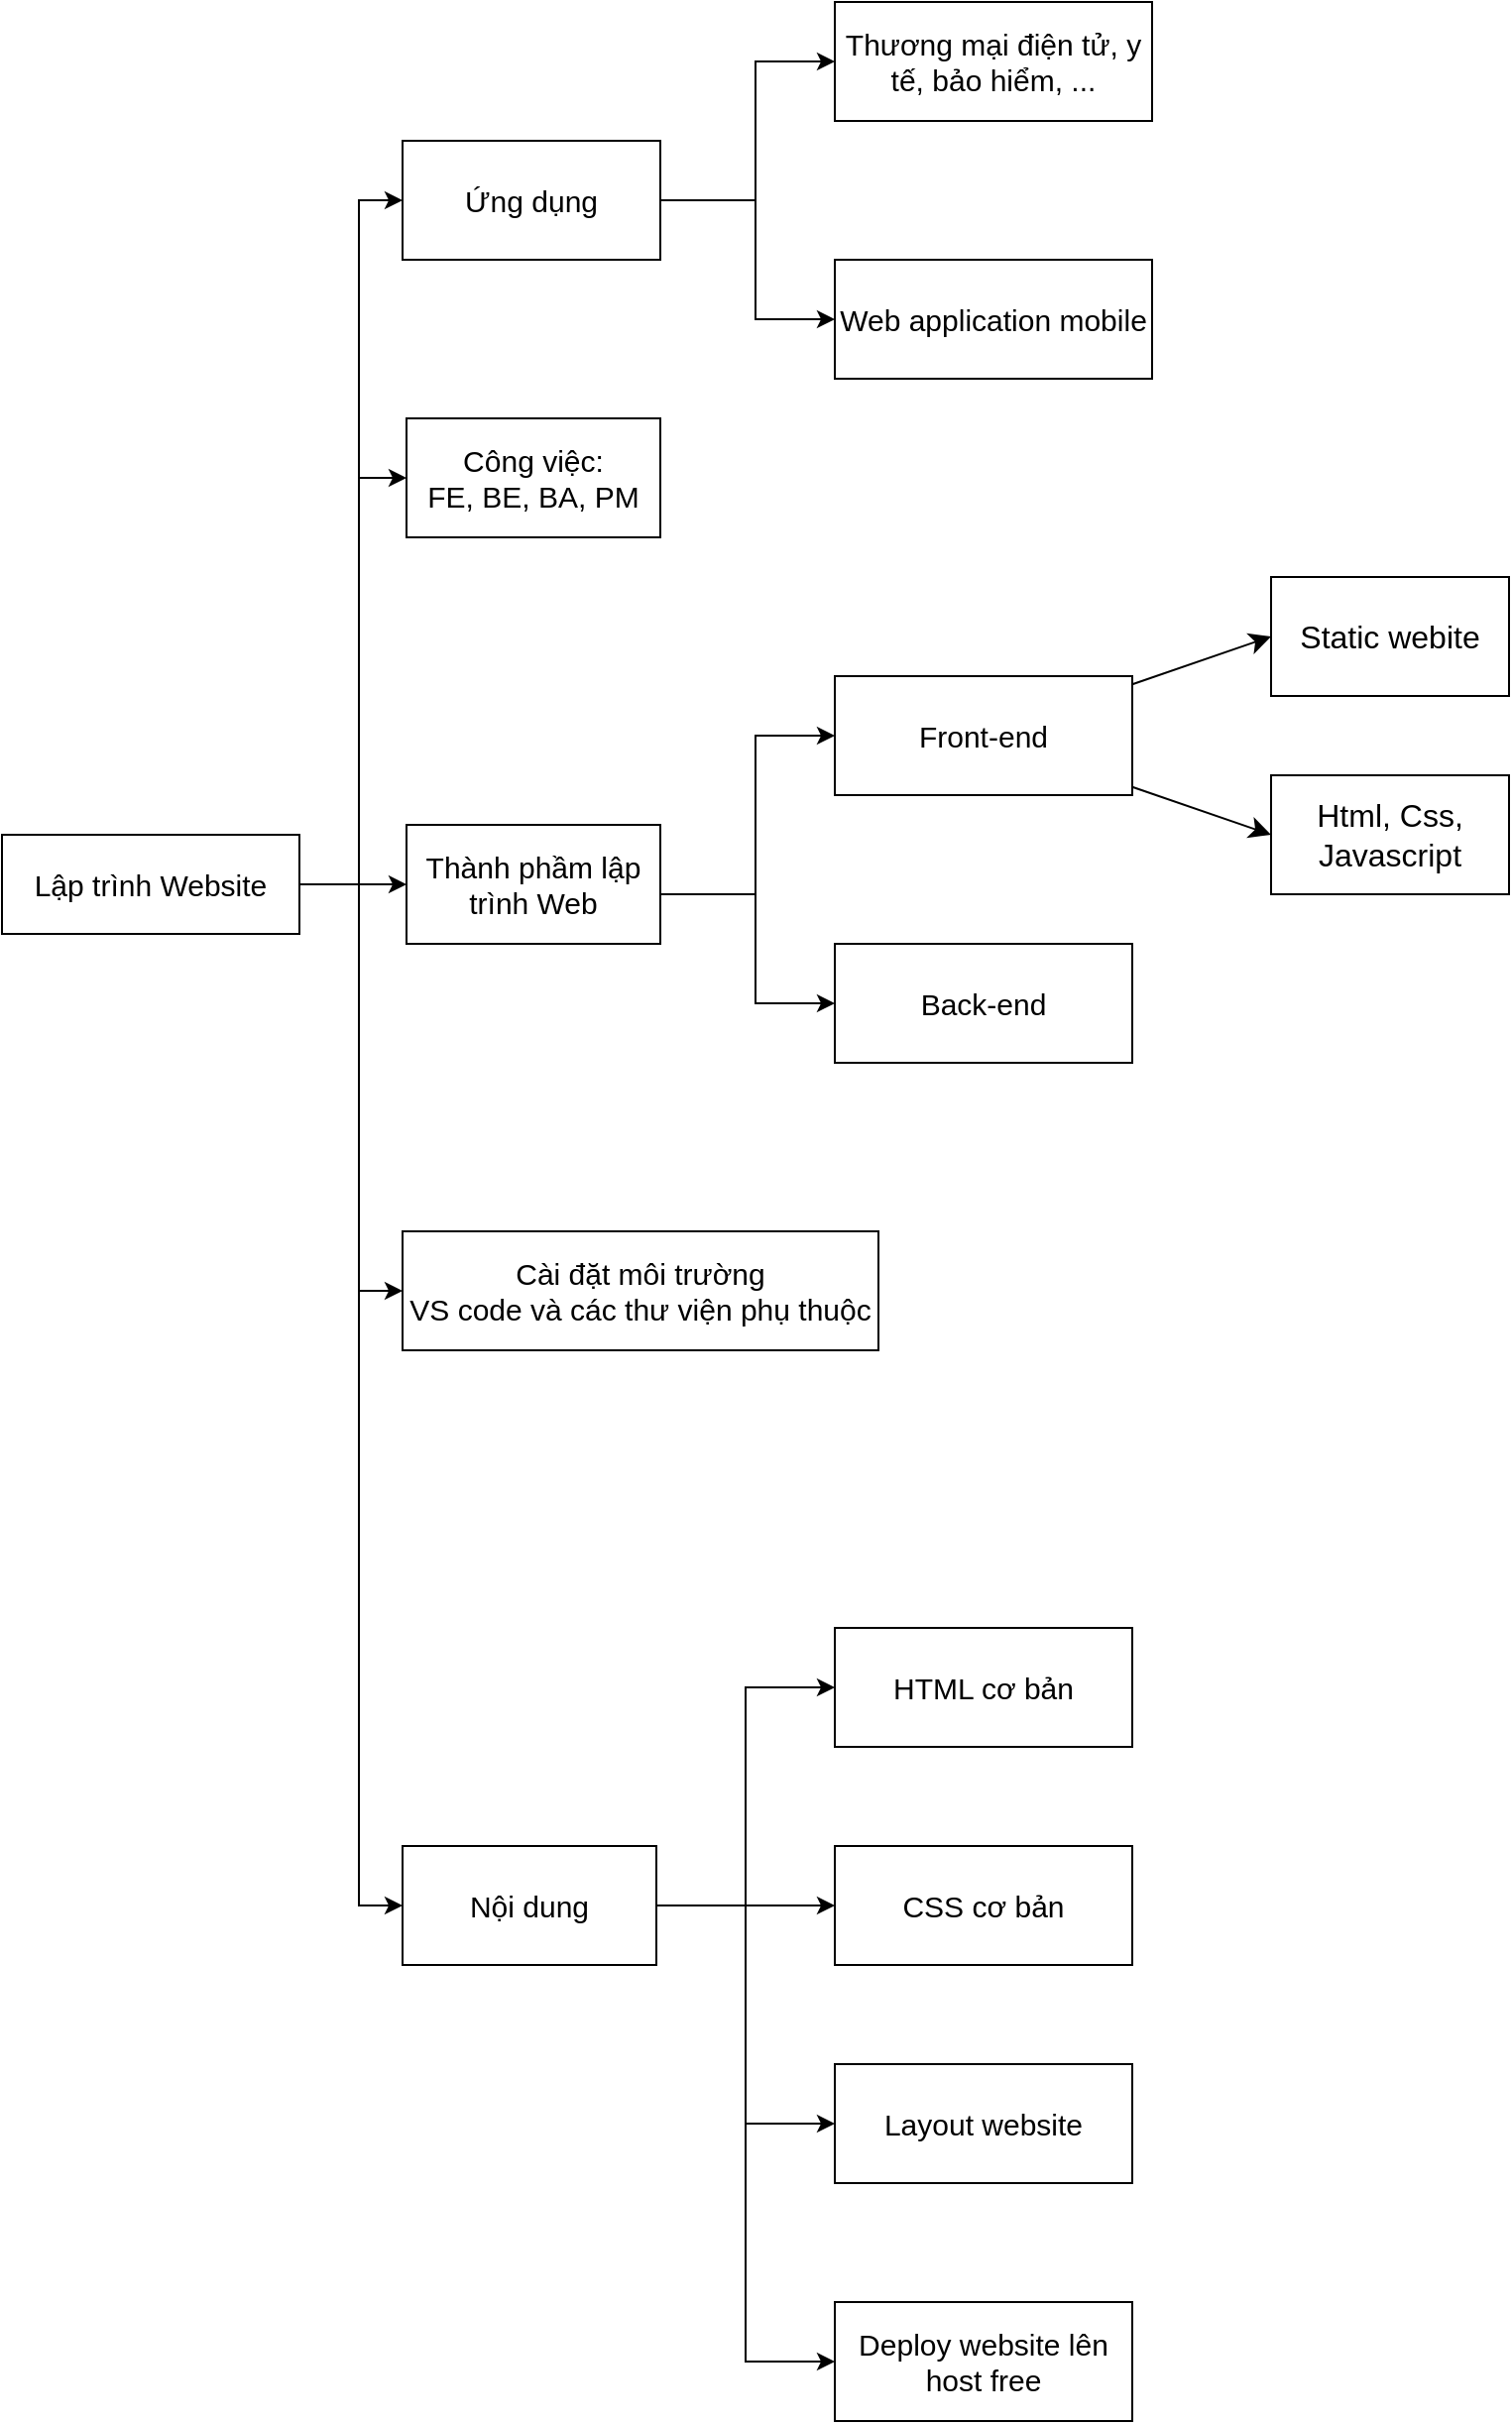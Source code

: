 <mxfile version="22.1.7" type="google">
  <diagram name="Page-1" id="9BMTf9uxNBSuhy0oKDXC">
    <mxGraphModel grid="1" page="1" gridSize="10" guides="1" tooltips="1" connect="1" arrows="1" fold="1" pageScale="1" pageWidth="850" pageHeight="1100" math="0" shadow="0">
      <root>
        <mxCell id="0" />
        <mxCell id="1" parent="0" />
        <mxCell id="5DguZ6diYUzxBe4SPTUC-3" style="edgeStyle=orthogonalEdgeStyle;rounded=0;orthogonalLoop=1;jettySize=auto;html=1;entryX=0;entryY=0.5;entryDx=0;entryDy=0;fontSize=15;" edge="1" parent="1" source="5DguZ6diYUzxBe4SPTUC-1" target="5DguZ6diYUzxBe4SPTUC-2">
          <mxGeometry relative="1" as="geometry">
            <Array as="points">
              <mxPoint x="220" y="535" />
              <mxPoint x="220" y="190" />
            </Array>
          </mxGeometry>
        </mxCell>
        <mxCell id="5DguZ6diYUzxBe4SPTUC-6" style="edgeStyle=orthogonalEdgeStyle;rounded=0;orthogonalLoop=1;jettySize=auto;html=1;entryX=0;entryY=0.5;entryDx=0;entryDy=0;fontSize=15;" edge="1" parent="1" source="5DguZ6diYUzxBe4SPTUC-1" target="5DguZ6diYUzxBe4SPTUC-4">
          <mxGeometry relative="1" as="geometry">
            <Array as="points">
              <mxPoint x="220" y="535" />
              <mxPoint x="220" y="330" />
            </Array>
          </mxGeometry>
        </mxCell>
        <mxCell id="5DguZ6diYUzxBe4SPTUC-7" style="edgeStyle=orthogonalEdgeStyle;rounded=0;orthogonalLoop=1;jettySize=auto;html=1;entryX=0;entryY=0.5;entryDx=0;entryDy=0;fontSize=15;" edge="1" parent="1" source="5DguZ6diYUzxBe4SPTUC-1" target="5DguZ6diYUzxBe4SPTUC-5">
          <mxGeometry relative="1" as="geometry" />
        </mxCell>
        <mxCell id="5DguZ6diYUzxBe4SPTUC-10" style="edgeStyle=orthogonalEdgeStyle;rounded=0;orthogonalLoop=1;jettySize=auto;html=1;entryX=0;entryY=0.5;entryDx=0;entryDy=0;fontSize=15;" edge="1" parent="1" source="5DguZ6diYUzxBe4SPTUC-1" target="5DguZ6diYUzxBe4SPTUC-8">
          <mxGeometry relative="1" as="geometry">
            <Array as="points">
              <mxPoint x="220" y="535" />
              <mxPoint x="220" y="740" />
            </Array>
          </mxGeometry>
        </mxCell>
        <mxCell id="U-yuAumDxN-ldxdOwmOZ-2" style="edgeStyle=orthogonalEdgeStyle;rounded=0;orthogonalLoop=1;jettySize=auto;html=1;entryX=0;entryY=0.5;entryDx=0;entryDy=0;" edge="1" parent="1" source="5DguZ6diYUzxBe4SPTUC-1" target="U-yuAumDxN-ldxdOwmOZ-3">
          <mxGeometry relative="1" as="geometry">
            <mxPoint x="242" y="900" as="targetPoint" />
            <Array as="points">
              <mxPoint x="220" y="535" />
              <mxPoint x="220" y="1050" />
            </Array>
          </mxGeometry>
        </mxCell>
        <object label="Lập trình Website" id="5DguZ6diYUzxBe4SPTUC-1">
          <mxCell style="rounded=0;whiteSpace=wrap;html=1;fontSize=15;" vertex="1" parent="1">
            <mxGeometry x="40" y="510" width="150" height="50" as="geometry" />
          </mxCell>
        </object>
        <mxCell id="NJ3WDUA73edKRcBkF9gt-3" style="edgeStyle=orthogonalEdgeStyle;rounded=0;orthogonalLoop=1;jettySize=auto;html=1;entryX=0;entryY=0.5;entryDx=0;entryDy=0;fontSize=15;" edge="1" parent="1" source="5DguZ6diYUzxBe4SPTUC-2" target="NJ3WDUA73edKRcBkF9gt-1">
          <mxGeometry relative="1" as="geometry">
            <Array as="points">
              <mxPoint x="420" y="190" />
              <mxPoint x="420" y="120" />
            </Array>
          </mxGeometry>
        </mxCell>
        <mxCell id="NJ3WDUA73edKRcBkF9gt-4" style="edgeStyle=orthogonalEdgeStyle;rounded=0;orthogonalLoop=1;jettySize=auto;html=1;entryX=0;entryY=0.5;entryDx=0;entryDy=0;fontSize=15;" edge="1" parent="1" source="5DguZ6diYUzxBe4SPTUC-2" target="NJ3WDUA73edKRcBkF9gt-2">
          <mxGeometry relative="1" as="geometry">
            <Array as="points">
              <mxPoint x="420" y="190" />
              <mxPoint x="420" y="250" />
            </Array>
          </mxGeometry>
        </mxCell>
        <mxCell id="5DguZ6diYUzxBe4SPTUC-2" value="Ứng dụng" style="rounded=0;whiteSpace=wrap;html=1;fontSize=15;" vertex="1" parent="1">
          <mxGeometry x="242" y="160" width="130" height="60" as="geometry" />
        </mxCell>
        <mxCell id="5DguZ6diYUzxBe4SPTUC-4" value="Công việc:&lt;br style=&quot;font-size: 15px;&quot;&gt;FE, BE, BA, PM" style="rounded=0;whiteSpace=wrap;html=1;fontSize=15;" vertex="1" parent="1">
          <mxGeometry x="244" y="300" width="128" height="60" as="geometry" />
        </mxCell>
        <mxCell id="NJ3WDUA73edKRcBkF9gt-8" style="edgeStyle=orthogonalEdgeStyle;rounded=0;orthogonalLoop=1;jettySize=auto;html=1;entryX=0;entryY=0.5;entryDx=0;entryDy=0;fontSize=15;" edge="1" parent="1" target="NJ3WDUA73edKRcBkF9gt-6">
          <mxGeometry relative="1" as="geometry">
            <mxPoint x="367" y="540" as="sourcePoint" />
            <mxPoint x="485" y="450" as="targetPoint" />
            <Array as="points">
              <mxPoint x="420" y="540" />
              <mxPoint x="420" y="460" />
            </Array>
          </mxGeometry>
        </mxCell>
        <mxCell id="NJ3WDUA73edKRcBkF9gt-9" style="edgeStyle=orthogonalEdgeStyle;rounded=0;orthogonalLoop=1;jettySize=auto;html=1;entryX=0;entryY=0.5;entryDx=0;entryDy=0;fontSize=15;" edge="1" parent="1" target="NJ3WDUA73edKRcBkF9gt-7">
          <mxGeometry relative="1" as="geometry">
            <mxPoint x="367" y="545" as="sourcePoint" />
            <mxPoint x="485" y="630" as="targetPoint" />
            <Array as="points">
              <mxPoint x="367" y="540" />
              <mxPoint x="420" y="540" />
              <mxPoint x="420" y="595" />
            </Array>
          </mxGeometry>
        </mxCell>
        <mxCell id="5DguZ6diYUzxBe4SPTUC-5" value="Thành phầm lập trình Web" style="rounded=0;whiteSpace=wrap;html=1;fontSize=15;" vertex="1" parent="1">
          <mxGeometry x="244" y="505" width="128" height="60" as="geometry" />
        </mxCell>
        <mxCell id="5DguZ6diYUzxBe4SPTUC-8" value="Cài đặt môi trường&lt;br style=&quot;font-size: 15px;&quot;&gt;VS code và các thư viện phụ thuộc" style="rounded=0;whiteSpace=wrap;html=1;fontSize=15;" vertex="1" parent="1">
          <mxGeometry x="242" y="710" width="240" height="60" as="geometry" />
        </mxCell>
        <mxCell id="NJ3WDUA73edKRcBkF9gt-1" value="Thương mại điện tử, y tế, bảo hiểm, ..." style="rounded=0;whiteSpace=wrap;html=1;fontSize=15;" vertex="1" parent="1">
          <mxGeometry x="460" y="90" width="160" height="60" as="geometry" />
        </mxCell>
        <mxCell id="NJ3WDUA73edKRcBkF9gt-2" value="Web application mobile" style="rounded=0;whiteSpace=wrap;html=1;fontSize=15;" vertex="1" parent="1">
          <mxGeometry x="460" y="220" width="160" height="60" as="geometry" />
        </mxCell>
        <mxCell id="yjy02ePxufmEbk2YGoJP-5" style="edgeStyle=none;curved=1;rounded=0;orthogonalLoop=1;jettySize=auto;html=1;entryX=0;entryY=0.5;entryDx=0;entryDy=0;fontSize=12;startSize=8;endSize=8;" edge="1" parent="1" source="NJ3WDUA73edKRcBkF9gt-6" target="yjy02ePxufmEbk2YGoJP-2">
          <mxGeometry relative="1" as="geometry" />
        </mxCell>
        <mxCell id="yjy02ePxufmEbk2YGoJP-7" style="edgeStyle=none;curved=1;rounded=0;orthogonalLoop=1;jettySize=auto;html=1;entryX=0;entryY=0.5;entryDx=0;entryDy=0;fontSize=12;startSize=8;endSize=8;" edge="1" parent="1" source="NJ3WDUA73edKRcBkF9gt-6" target="yjy02ePxufmEbk2YGoJP-3">
          <mxGeometry relative="1" as="geometry" />
        </mxCell>
        <mxCell id="NJ3WDUA73edKRcBkF9gt-6" value="Front-end" style="rounded=0;whiteSpace=wrap;html=1;fontSize=15;" vertex="1" parent="1">
          <mxGeometry x="460" y="430" width="150" height="60" as="geometry" />
        </mxCell>
        <mxCell id="NJ3WDUA73edKRcBkF9gt-7" value="Back-end" style="rounded=0;whiteSpace=wrap;html=1;fontSize=15;" vertex="1" parent="1">
          <mxGeometry x="460" y="565" width="150" height="60" as="geometry" />
        </mxCell>
        <mxCell id="yjy02ePxufmEbk2YGoJP-2" value="Static webite" style="rounded=0;whiteSpace=wrap;html=1;fontSize=16;" vertex="1" parent="1">
          <mxGeometry x="680" y="380" width="120" height="60" as="geometry" />
        </mxCell>
        <mxCell id="yjy02ePxufmEbk2YGoJP-3" value="Html, Css, Javascript" style="rounded=0;whiteSpace=wrap;html=1;fontSize=16;" vertex="1" parent="1">
          <mxGeometry x="680" y="480" width="120" height="60" as="geometry" />
        </mxCell>
        <mxCell id="U-yuAumDxN-ldxdOwmOZ-11" style="edgeStyle=orthogonalEdgeStyle;rounded=0;orthogonalLoop=1;jettySize=auto;html=1;entryX=0;entryY=0.5;entryDx=0;entryDy=0;" edge="1" parent="1" source="U-yuAumDxN-ldxdOwmOZ-3" target="U-yuAumDxN-ldxdOwmOZ-4">
          <mxGeometry relative="1" as="geometry" />
        </mxCell>
        <mxCell id="U-yuAumDxN-ldxdOwmOZ-12" style="edgeStyle=orthogonalEdgeStyle;rounded=0;orthogonalLoop=1;jettySize=auto;html=1;" edge="1" parent="1" source="U-yuAumDxN-ldxdOwmOZ-3" target="U-yuAumDxN-ldxdOwmOZ-5">
          <mxGeometry relative="1" as="geometry" />
        </mxCell>
        <mxCell id="U-yuAumDxN-ldxdOwmOZ-13" style="edgeStyle=orthogonalEdgeStyle;rounded=0;orthogonalLoop=1;jettySize=auto;html=1;entryX=0;entryY=0.5;entryDx=0;entryDy=0;" edge="1" parent="1" source="U-yuAumDxN-ldxdOwmOZ-3" target="U-yuAumDxN-ldxdOwmOZ-7">
          <mxGeometry relative="1" as="geometry" />
        </mxCell>
        <mxCell id="U-yuAumDxN-ldxdOwmOZ-14" style="edgeStyle=orthogonalEdgeStyle;rounded=0;orthogonalLoop=1;jettySize=auto;html=1;entryX=0;entryY=0.5;entryDx=0;entryDy=0;" edge="1" parent="1" source="U-yuAumDxN-ldxdOwmOZ-3" target="U-yuAumDxN-ldxdOwmOZ-6">
          <mxGeometry relative="1" as="geometry" />
        </mxCell>
        <mxCell id="U-yuAumDxN-ldxdOwmOZ-3" value="Nội dung" style="rounded=0;whiteSpace=wrap;html=1;fontSize=15;" vertex="1" parent="1">
          <mxGeometry x="242" y="1020" width="128" height="60" as="geometry" />
        </mxCell>
        <mxCell id="U-yuAumDxN-ldxdOwmOZ-4" value="HTML cơ bản" style="rounded=0;whiteSpace=wrap;html=1;fontSize=15;" vertex="1" parent="1">
          <mxGeometry x="460" y="910" width="150" height="60" as="geometry" />
        </mxCell>
        <mxCell id="U-yuAumDxN-ldxdOwmOZ-5" value="CSS cơ bản" style="rounded=0;whiteSpace=wrap;html=1;fontSize=15;" vertex="1" parent="1">
          <mxGeometry x="460" y="1020" width="150" height="60" as="geometry" />
        </mxCell>
        <mxCell id="U-yuAumDxN-ldxdOwmOZ-6" value="Deploy website lên host free" style="rounded=0;whiteSpace=wrap;html=1;fontSize=15;" vertex="1" parent="1">
          <mxGeometry x="460" y="1250" width="150" height="60" as="geometry" />
        </mxCell>
        <mxCell id="U-yuAumDxN-ldxdOwmOZ-7" value="Layout website" style="rounded=0;whiteSpace=wrap;html=1;fontSize=15;" vertex="1" parent="1">
          <mxGeometry x="460" y="1130" width="150" height="60" as="geometry" />
        </mxCell>
      </root>
    </mxGraphModel>
  </diagram>
</mxfile>

